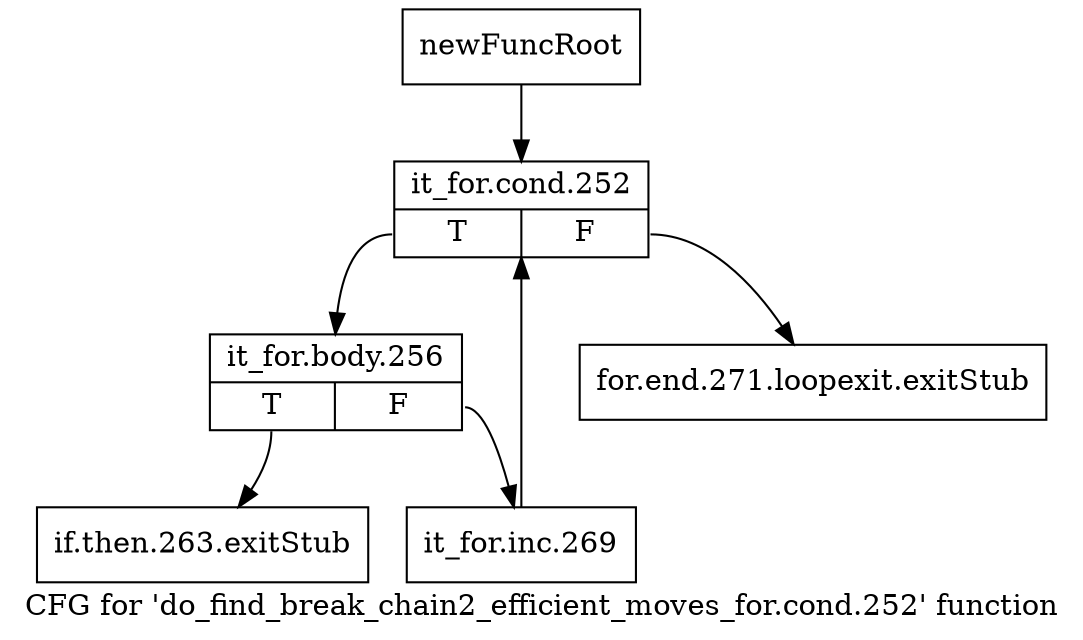 digraph "CFG for 'do_find_break_chain2_efficient_moves_for.cond.252' function" {
	label="CFG for 'do_find_break_chain2_efficient_moves_for.cond.252' function";

	Node0x4436a10 [shape=record,label="{newFuncRoot}"];
	Node0x4436a10 -> Node0x4436b00;
	Node0x4436a60 [shape=record,label="{for.end.271.loopexit.exitStub}"];
	Node0x4436ab0 [shape=record,label="{if.then.263.exitStub}"];
	Node0x4436b00 [shape=record,label="{it_for.cond.252|{<s0>T|<s1>F}}"];
	Node0x4436b00:s0 -> Node0x4436b50;
	Node0x4436b00:s1 -> Node0x4436a60;
	Node0x4436b50 [shape=record,label="{it_for.body.256|{<s0>T|<s1>F}}"];
	Node0x4436b50:s0 -> Node0x4436ab0;
	Node0x4436b50:s1 -> Node0x4436ba0;
	Node0x4436ba0 [shape=record,label="{it_for.inc.269}"];
	Node0x4436ba0 -> Node0x4436b00;
}
